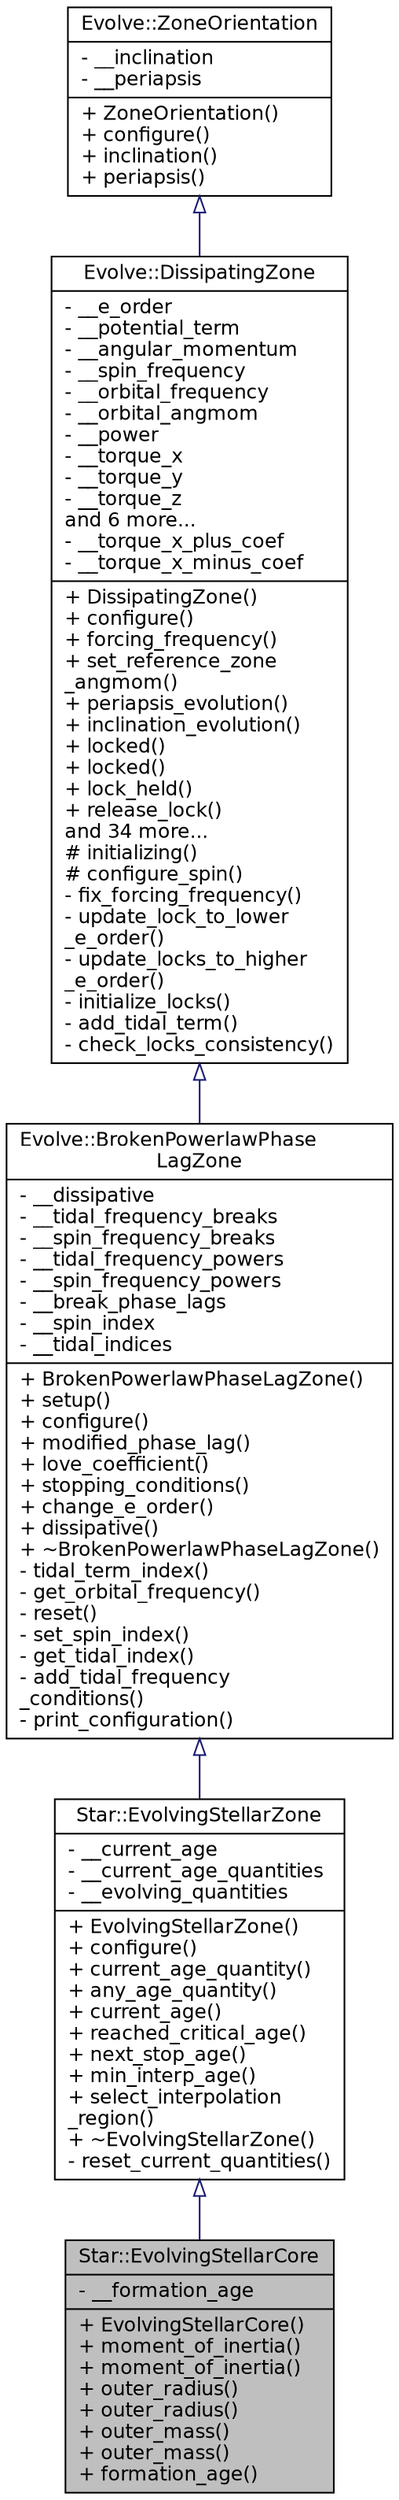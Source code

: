 digraph "Star::EvolvingStellarCore"
{
 // INTERACTIVE_SVG=YES
  edge [fontname="Helvetica",fontsize="12",labelfontname="Helvetica",labelfontsize="12"];
  node [fontname="Helvetica",fontsize="12",shape=record];
  Node0 [label="{Star::EvolvingStellarCore\n|- __formation_age\l|+ EvolvingStellarCore()\l+ moment_of_inertia()\l+ moment_of_inertia()\l+ outer_radius()\l+ outer_radius()\l+ outer_mass()\l+ outer_mass()\l+ formation_age()\l}",height=0.2,width=0.4,color="black", fillcolor="grey75", style="filled", fontcolor="black"];
  Node1 -> Node0 [dir="back",color="midnightblue",fontsize="12",style="solid",arrowtail="onormal",fontname="Helvetica"];
  Node1 [label="{Star::EvolvingStellarZone\n|- __current_age\l- __current_age_quantities\l- __evolving_quantities\l|+ EvolvingStellarZone()\l+ configure()\l+ current_age_quantity()\l+ any_age_quantity()\l+ current_age()\l+ reached_critical_age()\l+ next_stop_age()\l+ min_interp_age()\l+ select_interpolation\l_region()\l+ ~EvolvingStellarZone()\l- reset_current_quantities()\l}",height=0.2,width=0.4,color="black", fillcolor="white", style="filled",URL="$classStar_1_1EvolvingStellarZone.html",tooltip="Base class for zones of low mass evolving stars. "];
  Node2 -> Node1 [dir="back",color="midnightblue",fontsize="12",style="solid",arrowtail="onormal",fontname="Helvetica"];
  Node2 [label="{Evolve::BrokenPowerlawPhase\lLagZone\n|- __dissipative\l- __tidal_frequency_breaks\l- __spin_frequency_breaks\l- __tidal_frequency_powers\l- __spin_frequency_powers\l- __break_phase_lags\l- __spin_index\l- __tidal_indices\l|+ BrokenPowerlawPhaseLagZone()\l+ setup()\l+ configure()\l+ modified_phase_lag()\l+ love_coefficient()\l+ stopping_conditions()\l+ change_e_order()\l+ dissipative()\l+ ~BrokenPowerlawPhaseLagZone()\l- tidal_term_index()\l- get_orbital_frequency()\l- reset()\l- set_spin_index()\l- get_tidal_index()\l- add_tidal_frequency\l_conditions()\l- print_configuration()\l}",height=0.2,width=0.4,color="black", fillcolor="white", style="filled",URL="$classEvolve_1_1BrokenPowerlawPhaseLagZone.html",tooltip="A DissipatingZone where the phase lag is described by a broken powerlaw. "];
  Node3 -> Node2 [dir="back",color="midnightblue",fontsize="12",style="solid",arrowtail="onormal",fontname="Helvetica"];
  Node3 [label="{Evolve::DissipatingZone\n|- __e_order\l- __potential_term\l- __angular_momentum\l- __spin_frequency\l- __orbital_frequency\l- __orbital_angmom\l- __power\l- __torque_x\l- __torque_y\l- __torque_z\land 6 more...\l- __torque_x_plus_coef\l- __torque_x_minus_coef\l|+ DissipatingZone()\l+ configure()\l+ forcing_frequency()\l+ set_reference_zone\l_angmom()\l+ periapsis_evolution()\l+ inclination_evolution()\l+ locked()\l+ locked()\l+ lock_held()\l+ release_lock()\land 34 more...\l# initializing()\l# configure_spin()\l- fix_forcing_frequency()\l- update_lock_to_lower\l_e_order()\l- update_locks_to_higher\l_e_order()\l- initialize_locks()\l- add_tidal_term()\l- check_locks_consistency()\l}",height=0.2,width=0.4,color="black", fillcolor="white", style="filled",URL="$classEvolve_1_1DissipatingZone.html",tooltip="A layer of a system body for which the tidal bulge is not exactly in phase with the tidal potential..."];
  Node4 -> Node3 [dir="back",color="midnightblue",fontsize="12",style="solid",arrowtail="onormal",fontname="Helvetica"];
  Node4 [label="{Evolve::ZoneOrientation\n|- __inclination\l- __periapsis\l|+ ZoneOrientation()\l+ configure()\l+ inclination()\l+ periapsis()\l}",height=0.2,width=0.4,color="black", fillcolor="white", style="filled",URL="$classEvolve_1_1ZoneOrientation.html"];
}
